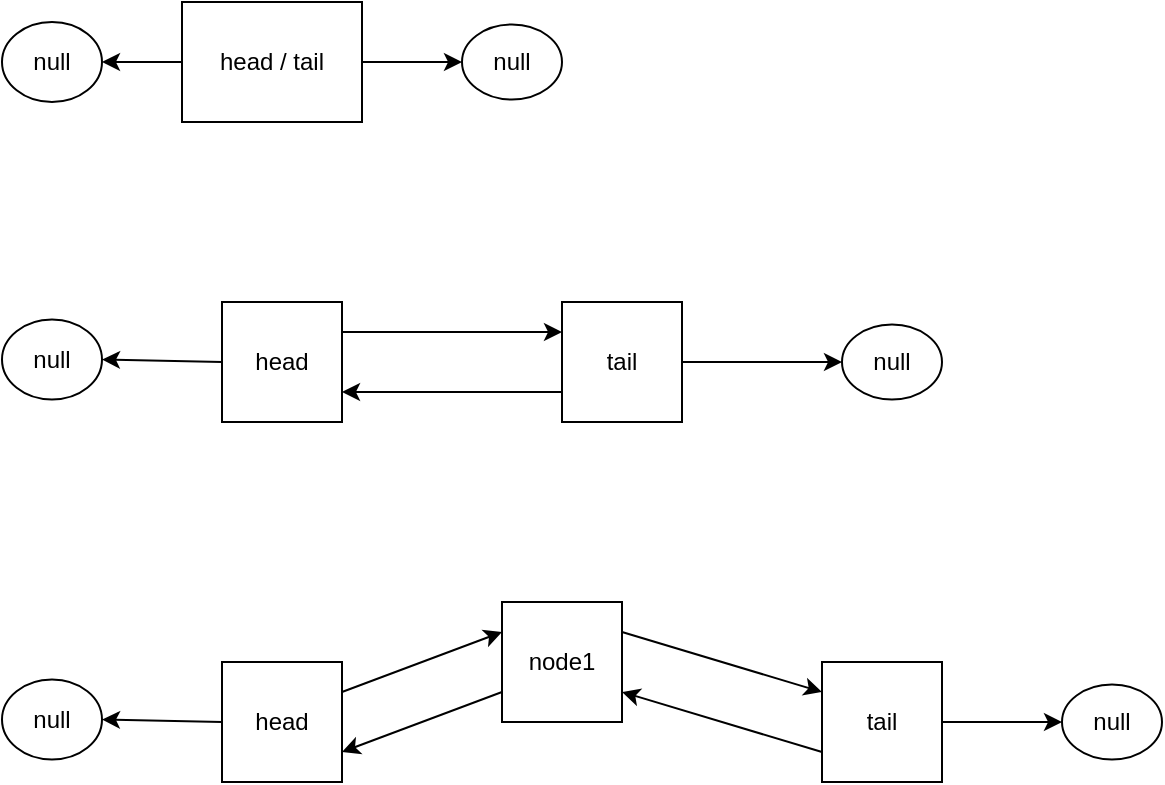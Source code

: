 <mxfile>
    <diagram id="TKFCgi0-IYaWLyl2HPXw" name="Page-1">
        <mxGraphModel dx="652" dy="609" grid="1" gridSize="10" guides="1" tooltips="1" connect="1" arrows="1" fold="1" page="1" pageScale="1" pageWidth="850" pageHeight="1100" math="0" shadow="0">
            <root>
                <mxCell id="0"/>
                <mxCell id="1" parent="0"/>
                <mxCell id="63" style="edgeStyle=none;html=1;exitX=0;exitY=0.75;exitDx=0;exitDy=0;entryX=1;entryY=0.75;entryDx=0;entryDy=0;" parent="1" source="2" target="47" edge="1">
                    <mxGeometry relative="1" as="geometry"/>
                </mxCell>
                <mxCell id="64" style="edgeStyle=none;html=1;exitX=1;exitY=0.25;exitDx=0;exitDy=0;entryX=0;entryY=0.25;entryDx=0;entryDy=0;" parent="1" source="2" target="49" edge="1">
                    <mxGeometry relative="1" as="geometry"/>
                </mxCell>
                <mxCell id="2" value="node1" style="rounded=0;whiteSpace=wrap;html=1;" parent="1" vertex="1">
                    <mxGeometry x="290" y="470" width="60" height="60" as="geometry"/>
                </mxCell>
                <mxCell id="6" value="null" style="ellipse;whiteSpace=wrap;html=1;" parent="1" vertex="1">
                    <mxGeometry x="40" y="508.75" width="50" height="40" as="geometry"/>
                </mxCell>
                <mxCell id="13" value="null" style="ellipse;whiteSpace=wrap;html=1;" parent="1" vertex="1">
                    <mxGeometry x="570" y="511.25" width="50" height="37.5" as="geometry"/>
                </mxCell>
                <mxCell id="36" style="edgeStyle=none;html=1;exitX=1;exitY=0.5;exitDx=0;exitDy=0;entryX=0;entryY=0.5;entryDx=0;entryDy=0;" parent="1" source="38" target="43" edge="1">
                    <mxGeometry relative="1" as="geometry"/>
                </mxCell>
                <mxCell id="45" style="edgeStyle=none;html=1;exitX=0;exitY=0.5;exitDx=0;exitDy=0;entryX=1;entryY=0.5;entryDx=0;entryDy=0;" parent="1" source="38" target="42" edge="1">
                    <mxGeometry relative="1" as="geometry"/>
                </mxCell>
                <mxCell id="38" value="head / tail" style="rounded=0;whiteSpace=wrap;html=1;" parent="1" vertex="1">
                    <mxGeometry x="130" y="170" width="90" height="60" as="geometry"/>
                </mxCell>
                <mxCell id="42" value="null" style="ellipse;whiteSpace=wrap;html=1;" parent="1" vertex="1">
                    <mxGeometry x="40" y="180" width="50" height="40" as="geometry"/>
                </mxCell>
                <mxCell id="43" value="null" style="ellipse;whiteSpace=wrap;html=1;" parent="1" vertex="1">
                    <mxGeometry x="270" y="181.25" width="50" height="37.5" as="geometry"/>
                </mxCell>
                <mxCell id="61" style="edgeStyle=none;html=1;exitX=0;exitY=0.5;exitDx=0;exitDy=0;entryX=1;entryY=0.5;entryDx=0;entryDy=0;" parent="1" source="47" target="6" edge="1">
                    <mxGeometry relative="1" as="geometry"/>
                </mxCell>
                <mxCell id="62" style="edgeStyle=none;html=1;exitX=1;exitY=0.25;exitDx=0;exitDy=0;entryX=0;entryY=0.25;entryDx=0;entryDy=0;" parent="1" source="47" target="2" edge="1">
                    <mxGeometry relative="1" as="geometry"/>
                </mxCell>
                <mxCell id="47" value="head" style="rounded=0;whiteSpace=wrap;html=1;" parent="1" vertex="1">
                    <mxGeometry x="150" y="500" width="60" height="60" as="geometry"/>
                </mxCell>
                <mxCell id="50" style="edgeStyle=none;html=1;exitX=1;exitY=0.5;exitDx=0;exitDy=0;" parent="1" source="49" target="13" edge="1">
                    <mxGeometry relative="1" as="geometry"/>
                </mxCell>
                <mxCell id="65" style="edgeStyle=none;html=1;exitX=0;exitY=0.75;exitDx=0;exitDy=0;entryX=1;entryY=0.75;entryDx=0;entryDy=0;" parent="1" source="49" target="2" edge="1">
                    <mxGeometry relative="1" as="geometry"/>
                </mxCell>
                <mxCell id="49" value="tail" style="rounded=0;whiteSpace=wrap;html=1;" parent="1" vertex="1">
                    <mxGeometry x="450" y="500" width="60" height="60" as="geometry"/>
                </mxCell>
                <mxCell id="67" style="edgeStyle=none;html=1;exitX=1;exitY=0.25;exitDx=0;exitDy=0;entryX=0;entryY=0.25;entryDx=0;entryDy=0;" edge="1" parent="1" source="73" target="76">
                    <mxGeometry relative="1" as="geometry">
                        <mxPoint x="350" y="305" as="sourcePoint"/>
                    </mxGeometry>
                </mxCell>
                <mxCell id="69" value="null" style="ellipse;whiteSpace=wrap;html=1;" vertex="1" parent="1">
                    <mxGeometry x="40" y="328.75" width="50" height="40" as="geometry"/>
                </mxCell>
                <mxCell id="70" value="null" style="ellipse;whiteSpace=wrap;html=1;" vertex="1" parent="1">
                    <mxGeometry x="460" y="331.25" width="50" height="37.5" as="geometry"/>
                </mxCell>
                <mxCell id="71" style="edgeStyle=none;html=1;exitX=0;exitY=0.5;exitDx=0;exitDy=0;entryX=1;entryY=0.5;entryDx=0;entryDy=0;" edge="1" parent="1" source="73" target="69">
                    <mxGeometry relative="1" as="geometry"/>
                </mxCell>
                <mxCell id="73" value="head" style="rounded=0;whiteSpace=wrap;html=1;" vertex="1" parent="1">
                    <mxGeometry x="150" y="320" width="60" height="60" as="geometry"/>
                </mxCell>
                <mxCell id="74" style="edgeStyle=none;html=1;exitX=1;exitY=0.5;exitDx=0;exitDy=0;" edge="1" parent="1" source="76" target="70">
                    <mxGeometry relative="1" as="geometry"/>
                </mxCell>
                <mxCell id="75" style="edgeStyle=none;html=1;exitX=0;exitY=0.75;exitDx=0;exitDy=0;entryX=1;entryY=0.75;entryDx=0;entryDy=0;" edge="1" parent="1" source="76" target="73">
                    <mxGeometry relative="1" as="geometry">
                        <mxPoint x="350" y="335" as="targetPoint"/>
                    </mxGeometry>
                </mxCell>
                <mxCell id="76" value="tail" style="rounded=0;whiteSpace=wrap;html=1;" vertex="1" parent="1">
                    <mxGeometry x="320" y="320" width="60" height="60" as="geometry"/>
                </mxCell>
            </root>
        </mxGraphModel>
    </diagram>
</mxfile>